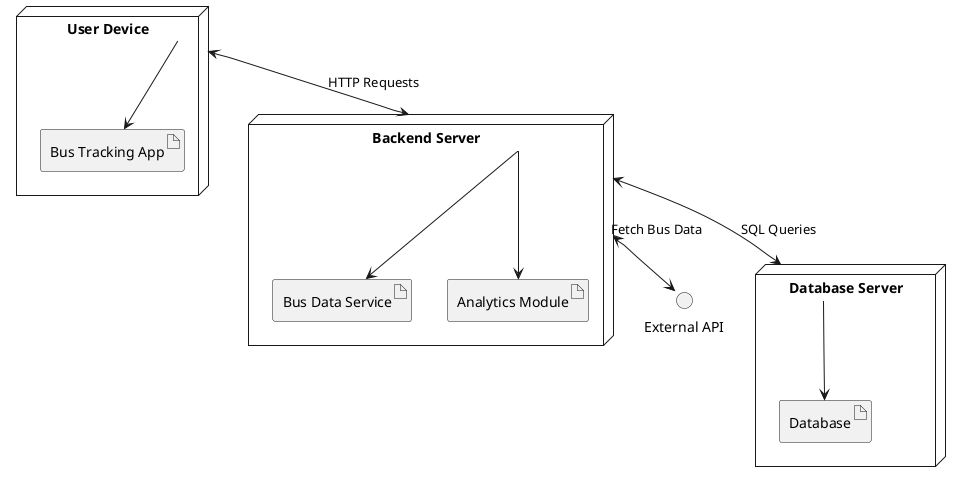 @startuml
node "User Device" as Client {
    artifact "Bus Tracking App" as App
}

node "Backend Server" as Server {
    artifact "Bus Data Service" as BusService
    artifact "Analytics Module" as Analytics
}

node "Database Server" as DB {
    artifact "Database" as BusDB
}

Client --> App
Server --> BusService
Server --> Analytics
DB --> BusDB

Client <--> Server : HTTP Requests
Server <--> DB : SQL Queries
Server <--> "External API" : Fetch Bus Data
@enduml
